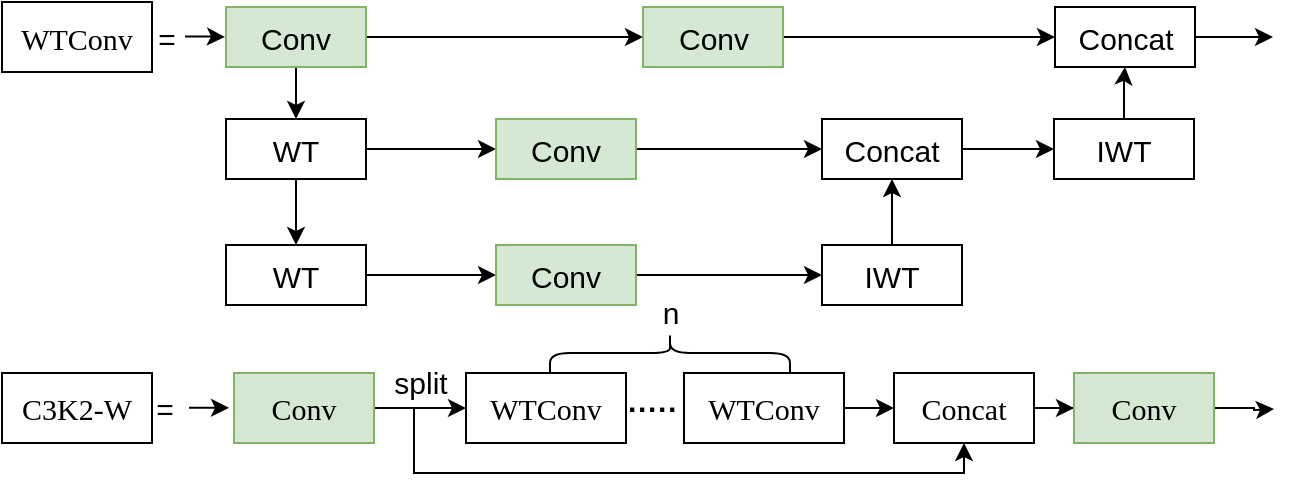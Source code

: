 <mxfile version="27.2.0">
  <diagram name="第 1 页" id="zhQ6WpbRRzpjeAkoONwy">
    <mxGraphModel dx="1149" dy="682" grid="1" gridSize="10" guides="1" tooltips="1" connect="1" arrows="1" fold="1" page="1" pageScale="1" pageWidth="827" pageHeight="1169" math="0" shadow="0">
      <root>
        <mxCell id="0" />
        <mxCell id="1" parent="0" />
        <mxCell id="TYAduwiiGorjIypumtT7-27" value="n" style="text;html=1;align=center;verticalAlign=middle;resizable=0;points=[];autosize=1;strokeColor=none;fillColor=none;fontSize=15;" vertex="1" parent="1">
          <mxGeometry x="619" y="637.5" width="30" height="35" as="geometry" />
        </mxCell>
        <mxCell id="TYAduwiiGorjIypumtT7-28" style="edgeStyle=orthogonalEdgeStyle;rounded=0;orthogonalLoop=1;jettySize=auto;html=1;entryX=0.5;entryY=1;entryDx=0;entryDy=0;fontSize=15;" edge="1" parent="1" source="TYAduwiiGorjIypumtT7-30" target="TYAduwiiGorjIypumtT7-33">
          <mxGeometry relative="1" as="geometry">
            <Array as="points">
              <mxPoint x="506" y="703.5" />
              <mxPoint x="506" y="735.5" />
              <mxPoint x="781" y="735.5" />
            </Array>
          </mxGeometry>
        </mxCell>
        <mxCell id="TYAduwiiGorjIypumtT7-29" value="" style="edgeStyle=orthogonalEdgeStyle;rounded=0;orthogonalLoop=1;jettySize=auto;html=1;fontSize=15;" edge="1" parent="1" source="TYAduwiiGorjIypumtT7-30" target="TYAduwiiGorjIypumtT7-31">
          <mxGeometry relative="1" as="geometry" />
        </mxCell>
        <mxCell id="TYAduwiiGorjIypumtT7-30" value="Conv" style="rounded=0;whiteSpace=wrap;html=1;fillColor=#d5e8d4;fontSize=15;fontFamily=Times New Roman;strokeColor=#82b366;" vertex="1" parent="1">
          <mxGeometry x="416" y="685.5" width="70" height="35" as="geometry" />
        </mxCell>
        <mxCell id="TYAduwiiGorjIypumtT7-31" value="WTConv" style="rounded=0;whiteSpace=wrap;html=1;fillColor=none;fontSize=15;fontFamily=Times New Roman;" vertex="1" parent="1">
          <mxGeometry x="532" y="685.5" width="80" height="35" as="geometry" />
        </mxCell>
        <mxCell id="TYAduwiiGorjIypumtT7-32" value="" style="edgeStyle=orthogonalEdgeStyle;rounded=0;orthogonalLoop=1;jettySize=auto;html=1;fontSize=15;" edge="1" parent="1" source="TYAduwiiGorjIypumtT7-33" target="TYAduwiiGorjIypumtT7-37">
          <mxGeometry relative="1" as="geometry" />
        </mxCell>
        <mxCell id="TYAduwiiGorjIypumtT7-33" value="Concat" style="rounded=0;whiteSpace=wrap;html=1;fillColor=none;fontSize=15;fontFamily=Times New Roman;" vertex="1" parent="1">
          <mxGeometry x="746" y="685.5" width="70" height="35" as="geometry" />
        </mxCell>
        <mxCell id="TYAduwiiGorjIypumtT7-34" value="" style="edgeStyle=orthogonalEdgeStyle;rounded=0;orthogonalLoop=1;jettySize=auto;html=1;fontSize=15;" edge="1" parent="1" source="TYAduwiiGorjIypumtT7-35" target="TYAduwiiGorjIypumtT7-33">
          <mxGeometry relative="1" as="geometry" />
        </mxCell>
        <mxCell id="TYAduwiiGorjIypumtT7-35" value="WTConv" style="rounded=0;whiteSpace=wrap;html=1;fillColor=none;fontSize=15;fontFamily=Times New Roman;" vertex="1" parent="1">
          <mxGeometry x="641" y="685.5" width="80" height="35" as="geometry" />
        </mxCell>
        <mxCell id="TYAduwiiGorjIypumtT7-36" style="edgeStyle=orthogonalEdgeStyle;rounded=0;orthogonalLoop=1;jettySize=auto;html=1;" edge="1" parent="1" source="TYAduwiiGorjIypumtT7-37">
          <mxGeometry relative="1" as="geometry">
            <mxPoint x="936" y="703.5" as="targetPoint" />
          </mxGeometry>
        </mxCell>
        <mxCell id="TYAduwiiGorjIypumtT7-37" value="Conv" style="rounded=0;whiteSpace=wrap;html=1;fillColor=#d5e8d4;fontSize=15;fontFamily=Times New Roman;strokeColor=#82b366;" vertex="1" parent="1">
          <mxGeometry x="836" y="685.5" width="70" height="35" as="geometry" />
        </mxCell>
        <mxCell id="TYAduwiiGorjIypumtT7-38" value="C3K2-W" style="rounded=0;whiteSpace=wrap;html=1;fillColor=none;fontSize=15;fontFamily=Times New Roman;" vertex="1" parent="1">
          <mxGeometry x="300" y="685.5" width="75" height="35" as="geometry" />
        </mxCell>
        <mxCell id="TYAduwiiGorjIypumtT7-39" value="=" style="text;html=1;align=center;verticalAlign=middle;resizable=0;points=[];autosize=1;strokeColor=none;fillColor=none;fontSize=15;" vertex="1" parent="1">
          <mxGeometry x="366" y="685.5" width="30" height="35" as="geometry" />
        </mxCell>
        <mxCell id="TYAduwiiGorjIypumtT7-40" value="sp&lt;span style=&quot;background-color: transparent; color: light-dark(rgb(0, 0, 0), rgb(255, 255, 255));&quot;&gt;lit&lt;/span&gt;" style="text;html=1;align=center;verticalAlign=middle;resizable=0;points=[];autosize=1;strokeColor=none;fillColor=none;fontSize=15;" vertex="1" parent="1">
          <mxGeometry x="483.5" y="672.5" width="50" height="35" as="geometry" />
        </mxCell>
        <mxCell id="TYAduwiiGorjIypumtT7-41" value="·····" style="text;html=1;align=center;verticalAlign=middle;resizable=0;points=[];autosize=1;strokeColor=none;fillColor=none;fontSize=15;fontStyle=1" vertex="1" parent="1">
          <mxGeometry x="602" y="685.5" width="45" height="35" as="geometry" />
        </mxCell>
        <mxCell id="TYAduwiiGorjIypumtT7-42" value="" style="shape=curlyBracket;whiteSpace=wrap;html=1;rounded=1;labelPosition=left;verticalLabelPosition=middle;align=right;verticalAlign=middle;rotation=90;fontSize=15;" vertex="1" parent="1">
          <mxGeometry x="624" y="615.5" width="20" height="120" as="geometry" />
        </mxCell>
        <mxCell id="TYAduwiiGorjIypumtT7-43" value="" style="edgeStyle=orthogonalEdgeStyle;rounded=0;orthogonalLoop=1;jettySize=auto;html=1;fontSize=15;" edge="1" parent="1">
          <mxGeometry relative="1" as="geometry">
            <mxPoint x="393.5" y="702.86" as="sourcePoint" />
            <mxPoint x="413.5" y="703.12" as="targetPoint" />
          </mxGeometry>
        </mxCell>
        <mxCell id="TYAduwiiGorjIypumtT7-2" value="" style="edgeStyle=orthogonalEdgeStyle;rounded=0;orthogonalLoop=1;jettySize=auto;html=1;fontSize=15;" edge="1" parent="1" source="TYAduwiiGorjIypumtT7-4" target="TYAduwiiGorjIypumtT7-6">
          <mxGeometry relative="1" as="geometry" />
        </mxCell>
        <mxCell id="TYAduwiiGorjIypumtT7-3" value="" style="edgeStyle=orthogonalEdgeStyle;rounded=0;orthogonalLoop=1;jettySize=auto;html=1;fontSize=15;" edge="1" parent="1" source="TYAduwiiGorjIypumtT7-4" target="TYAduwiiGorjIypumtT7-8">
          <mxGeometry relative="1" as="geometry" />
        </mxCell>
        <mxCell id="TYAduwiiGorjIypumtT7-4" value="Conv" style="rounded=0;whiteSpace=wrap;html=1;labelBackgroundColor=none;strokeColor=#82b366;fillColor=#d5e8d4;align=center;fontStyle=0;fontSize=15;direction=east;" vertex="1" parent="1">
          <mxGeometry x="412" y="502.5" width="70" height="30" as="geometry" />
        </mxCell>
        <mxCell id="TYAduwiiGorjIypumtT7-5" style="edgeStyle=orthogonalEdgeStyle;rounded=0;orthogonalLoop=1;jettySize=auto;html=1;entryX=0;entryY=0.5;entryDx=0;entryDy=0;" edge="1" parent="1" source="TYAduwiiGorjIypumtT7-6" target="TYAduwiiGorjIypumtT7-21">
          <mxGeometry relative="1" as="geometry" />
        </mxCell>
        <mxCell id="TYAduwiiGorjIypumtT7-6" value="Conv" style="rounded=0;whiteSpace=wrap;html=1;labelBackgroundColor=none;strokeColor=#82b366;fillColor=#d5e8d4;align=center;fontStyle=0;fontSize=15;direction=east;" vertex="1" parent="1">
          <mxGeometry x="620.5" y="502.5" width="70.0" height="30" as="geometry" />
        </mxCell>
        <mxCell id="TYAduwiiGorjIypumtT7-7" value="" style="edgeStyle=orthogonalEdgeStyle;rounded=0;orthogonalLoop=1;jettySize=auto;html=1;fontSize=15;" edge="1" parent="1" source="TYAduwiiGorjIypumtT7-8" target="TYAduwiiGorjIypumtT7-10">
          <mxGeometry relative="1" as="geometry" />
        </mxCell>
        <mxCell id="TYAduwiiGorjIypumtT7-8" value="WT" style="rounded=0;whiteSpace=wrap;html=1;labelBackgroundColor=none;strokeColor=default;fillColor=none;align=center;fontStyle=0;fontSize=15;direction=east;" vertex="1" parent="1">
          <mxGeometry x="412" y="558.5" width="70.0" height="30" as="geometry" />
        </mxCell>
        <mxCell id="TYAduwiiGorjIypumtT7-9" value="" style="edgeStyle=orthogonalEdgeStyle;rounded=0;orthogonalLoop=1;jettySize=auto;html=1;fontSize=15;" edge="1" parent="1" source="TYAduwiiGorjIypumtT7-10" target="TYAduwiiGorjIypumtT7-15">
          <mxGeometry relative="1" as="geometry" />
        </mxCell>
        <mxCell id="TYAduwiiGorjIypumtT7-10" value="WT" style="rounded=0;whiteSpace=wrap;html=1;labelBackgroundColor=none;strokeColor=default;fillColor=none;align=center;fontStyle=0;fontSize=15;direction=east;" vertex="1" parent="1">
          <mxGeometry x="412" y="621.5" width="70.0" height="30" as="geometry" />
        </mxCell>
        <mxCell id="TYAduwiiGorjIypumtT7-11" value="" style="edgeStyle=orthogonalEdgeStyle;rounded=0;orthogonalLoop=1;jettySize=auto;html=1;entryX=0;entryY=0.5;entryDx=0;entryDy=0;fontSize=15;" edge="1" parent="1" source="TYAduwiiGorjIypumtT7-8" target="TYAduwiiGorjIypumtT7-13">
          <mxGeometry relative="1" as="geometry">
            <mxPoint x="482" y="573.5" as="sourcePoint" />
            <mxPoint x="1232" y="473.5" as="targetPoint" />
          </mxGeometry>
        </mxCell>
        <mxCell id="TYAduwiiGorjIypumtT7-12" value="" style="edgeStyle=orthogonalEdgeStyle;rounded=0;orthogonalLoop=1;jettySize=auto;html=1;fontSize=15;" edge="1" parent="1" source="TYAduwiiGorjIypumtT7-13" target="TYAduwiiGorjIypumtT7-17">
          <mxGeometry relative="1" as="geometry" />
        </mxCell>
        <mxCell id="TYAduwiiGorjIypumtT7-13" value="Conv" style="rounded=0;whiteSpace=wrap;html=1;labelBackgroundColor=none;strokeColor=#82b366;fillColor=#d5e8d4;align=center;fontStyle=0;fontSize=15;direction=east;" vertex="1" parent="1">
          <mxGeometry x="547" y="558.5" width="70.0" height="30" as="geometry" />
        </mxCell>
        <mxCell id="TYAduwiiGorjIypumtT7-14" value="" style="edgeStyle=orthogonalEdgeStyle;rounded=0;orthogonalLoop=1;jettySize=auto;html=1;fontSize=15;" edge="1" parent="1" source="TYAduwiiGorjIypumtT7-15" target="TYAduwiiGorjIypumtT7-19">
          <mxGeometry relative="1" as="geometry" />
        </mxCell>
        <mxCell id="TYAduwiiGorjIypumtT7-15" value="Conv" style="rounded=0;whiteSpace=wrap;html=1;labelBackgroundColor=none;strokeColor=#82b366;fillColor=#d5e8d4;align=center;fontStyle=0;fontSize=15;direction=east;" vertex="1" parent="1">
          <mxGeometry x="547" y="621.5" width="70.0" height="30" as="geometry" />
        </mxCell>
        <mxCell id="TYAduwiiGorjIypumtT7-16" value="" style="edgeStyle=orthogonalEdgeStyle;rounded=0;orthogonalLoop=1;jettySize=auto;html=1;fontSize=15;" edge="1" parent="1" source="TYAduwiiGorjIypumtT7-17" target="TYAduwiiGorjIypumtT7-23">
          <mxGeometry relative="1" as="geometry" />
        </mxCell>
        <mxCell id="TYAduwiiGorjIypumtT7-17" value="Concat" style="rounded=0;whiteSpace=wrap;html=1;labelBackgroundColor=none;strokeColor=default;fillColor=none;align=center;fontStyle=0;fontSize=15;direction=east;" vertex="1" parent="1">
          <mxGeometry x="710" y="558.5" width="70.0" height="30" as="geometry" />
        </mxCell>
        <mxCell id="TYAduwiiGorjIypumtT7-18" value="" style="edgeStyle=orthogonalEdgeStyle;rounded=0;orthogonalLoop=1;jettySize=auto;html=1;fontSize=15;" edge="1" parent="1" source="TYAduwiiGorjIypumtT7-19" target="TYAduwiiGorjIypumtT7-17">
          <mxGeometry relative="1" as="geometry" />
        </mxCell>
        <mxCell id="TYAduwiiGorjIypumtT7-19" value="IWT" style="rounded=0;whiteSpace=wrap;html=1;labelBackgroundColor=none;strokeColor=default;fillColor=none;align=center;fontStyle=0;fontSize=15;direction=east;" vertex="1" parent="1">
          <mxGeometry x="710" y="621.5" width="70.0" height="30" as="geometry" />
        </mxCell>
        <mxCell id="TYAduwiiGorjIypumtT7-20" value="" style="edgeStyle=orthogonalEdgeStyle;rounded=0;orthogonalLoop=1;jettySize=auto;html=1;fontSize=15;" edge="1" parent="1" source="TYAduwiiGorjIypumtT7-21">
          <mxGeometry relative="1" as="geometry">
            <mxPoint x="935.5" y="517.5" as="targetPoint" />
          </mxGeometry>
        </mxCell>
        <mxCell id="TYAduwiiGorjIypumtT7-21" value="Concat" style="rounded=0;whiteSpace=wrap;html=1;labelBackgroundColor=none;strokeColor=default;fillColor=none;align=center;fontStyle=0;fontSize=15;direction=east;" vertex="1" parent="1">
          <mxGeometry x="826.5" y="502.5" width="70.0" height="30" as="geometry" />
        </mxCell>
        <mxCell id="TYAduwiiGorjIypumtT7-22" value="" style="edgeStyle=orthogonalEdgeStyle;rounded=0;orthogonalLoop=1;jettySize=auto;html=1;fontSize=15;" edge="1" parent="1" source="TYAduwiiGorjIypumtT7-23" target="TYAduwiiGorjIypumtT7-21">
          <mxGeometry relative="1" as="geometry" />
        </mxCell>
        <mxCell id="TYAduwiiGorjIypumtT7-23" value="IWT" style="rounded=0;whiteSpace=wrap;html=1;labelBackgroundColor=none;strokeColor=default;fillColor=none;align=center;fontStyle=0;fontSize=15;direction=east;" vertex="1" parent="1">
          <mxGeometry x="826" y="558.5" width="70.0" height="30" as="geometry" />
        </mxCell>
        <mxCell id="TYAduwiiGorjIypumtT7-24" value="WTConv" style="rounded=0;whiteSpace=wrap;html=1;fillColor=none;fontSize=15;fontFamily=Times New Roman;" vertex="1" parent="1">
          <mxGeometry x="300" y="500" width="75" height="35" as="geometry" />
        </mxCell>
        <mxCell id="TYAduwiiGorjIypumtT7-25" value="=" style="text;html=1;align=center;verticalAlign=middle;resizable=0;points=[];autosize=1;strokeColor=none;fillColor=none;fontSize=15;" vertex="1" parent="1">
          <mxGeometry x="366.5" y="500" width="30" height="35" as="geometry" />
        </mxCell>
        <mxCell id="TYAduwiiGorjIypumtT7-26" value="" style="edgeStyle=orthogonalEdgeStyle;rounded=0;orthogonalLoop=1;jettySize=auto;html=1;fontSize=15;" edge="1" parent="1">
          <mxGeometry relative="1" as="geometry">
            <mxPoint x="391.5" y="517.21" as="sourcePoint" />
            <mxPoint x="411.5" y="517.47" as="targetPoint" />
            <Array as="points">
              <mxPoint x="402" y="516.95" />
            </Array>
          </mxGeometry>
        </mxCell>
      </root>
    </mxGraphModel>
  </diagram>
</mxfile>
